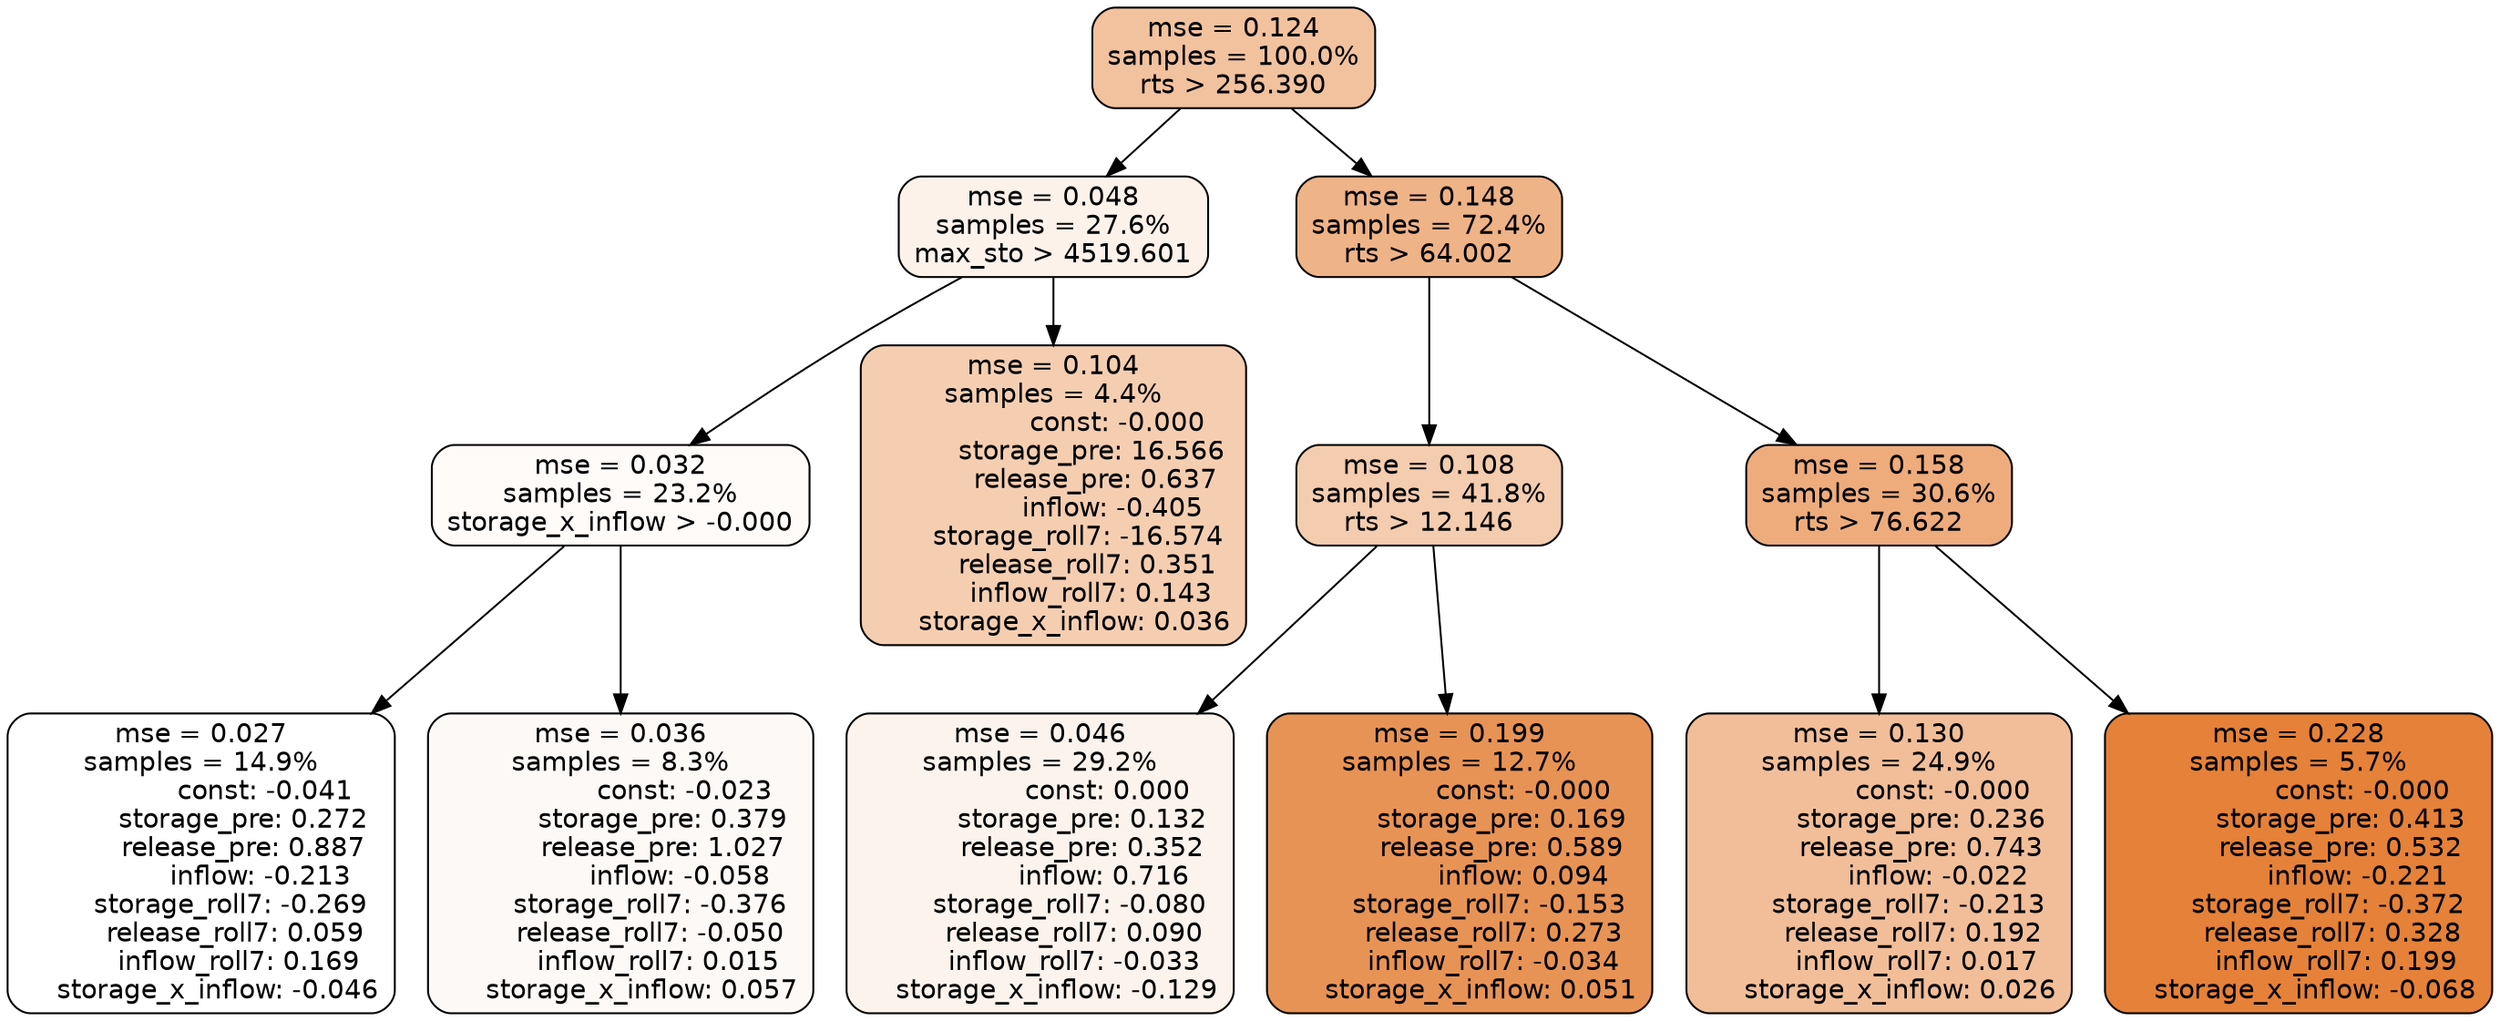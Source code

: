 digraph tree {
node [shape=rectangle, style="filled, rounded", color="black", fontname=helvetica] ;
edge [fontname=helvetica] ;
	"0" [label="mse = 0.124
samples = 100.0%
rts > 256.390", fillcolor="#f2c29f"]
	"8" [label="mse = 0.048
samples = 27.6%
max_sto > 4519.601", fillcolor="#fcf2ea"]
	"1" [label="mse = 0.148
samples = 72.4%
rts > 64.002", fillcolor="#efb388"]
	"9" [label="mse = 0.032
samples = 23.2%
storage_x_inflow > -0.000", fillcolor="#fefbf9"]
	"12" [label="mse = 0.104
samples = 4.4%
               const: -0.000
         storage_pre: 16.566
          release_pre: 0.637
              inflow: -0.405
      storage_roll7: -16.574
        release_roll7: 0.351
         inflow_roll7: 0.143
     storage_x_inflow: 0.036", fillcolor="#f5ceb2"]
	"2" [label="mse = 0.108
samples = 41.8%
rts > 12.146", fillcolor="#f4ccaf"]
	"5" [label="mse = 0.158
samples = 30.6%
rts > 76.622", fillcolor="#eeac7d"]
	"10" [label="mse = 0.027
samples = 14.9%
               const: -0.041
          storage_pre: 0.272
          release_pre: 0.887
              inflow: -0.213
       storage_roll7: -0.269
        release_roll7: 0.059
         inflow_roll7: 0.169
    storage_x_inflow: -0.046", fillcolor="#ffffff"]
	"11" [label="mse = 0.036
samples = 8.3%
               const: -0.023
          storage_pre: 0.379
          release_pre: 1.027
              inflow: -0.058
       storage_roll7: -0.376
       release_roll7: -0.050
         inflow_roll7: 0.015
     storage_x_inflow: 0.057", fillcolor="#fdf9f6"]
	"3" [label="mse = 0.046
samples = 29.2%
                const: 0.000
          storage_pre: 0.132
          release_pre: 0.352
               inflow: 0.716
       storage_roll7: -0.080
        release_roll7: 0.090
        inflow_roll7: -0.033
    storage_x_inflow: -0.129", fillcolor="#fcf3ec"]
	"4" [label="mse = 0.199
samples = 12.7%
               const: -0.000
          storage_pre: 0.169
          release_pre: 0.589
               inflow: 0.094
       storage_roll7: -0.153
        release_roll7: 0.273
        inflow_roll7: -0.034
     storage_x_inflow: 0.051", fillcolor="#e89356"]
	"7" [label="mse = 0.130
samples = 24.9%
               const: -0.000
          storage_pre: 0.236
          release_pre: 0.743
              inflow: -0.022
       storage_roll7: -0.213
        release_roll7: 0.192
         inflow_roll7: 0.017
     storage_x_inflow: 0.026", fillcolor="#f1be99"]
	"6" [label="mse = 0.228
samples = 5.7%
               const: -0.000
          storage_pre: 0.413
          release_pre: 0.532
              inflow: -0.221
       storage_roll7: -0.372
        release_roll7: 0.328
         inflow_roll7: 0.199
    storage_x_inflow: -0.068", fillcolor="#e58139"]

	"0" -> "1"
	"0" -> "8"
	"8" -> "9"
	"8" -> "12"
	"1" -> "2"
	"1" -> "5"
	"9" -> "10"
	"9" -> "11"
	"2" -> "3"
	"2" -> "4"
	"5" -> "6"
	"5" -> "7"
}
